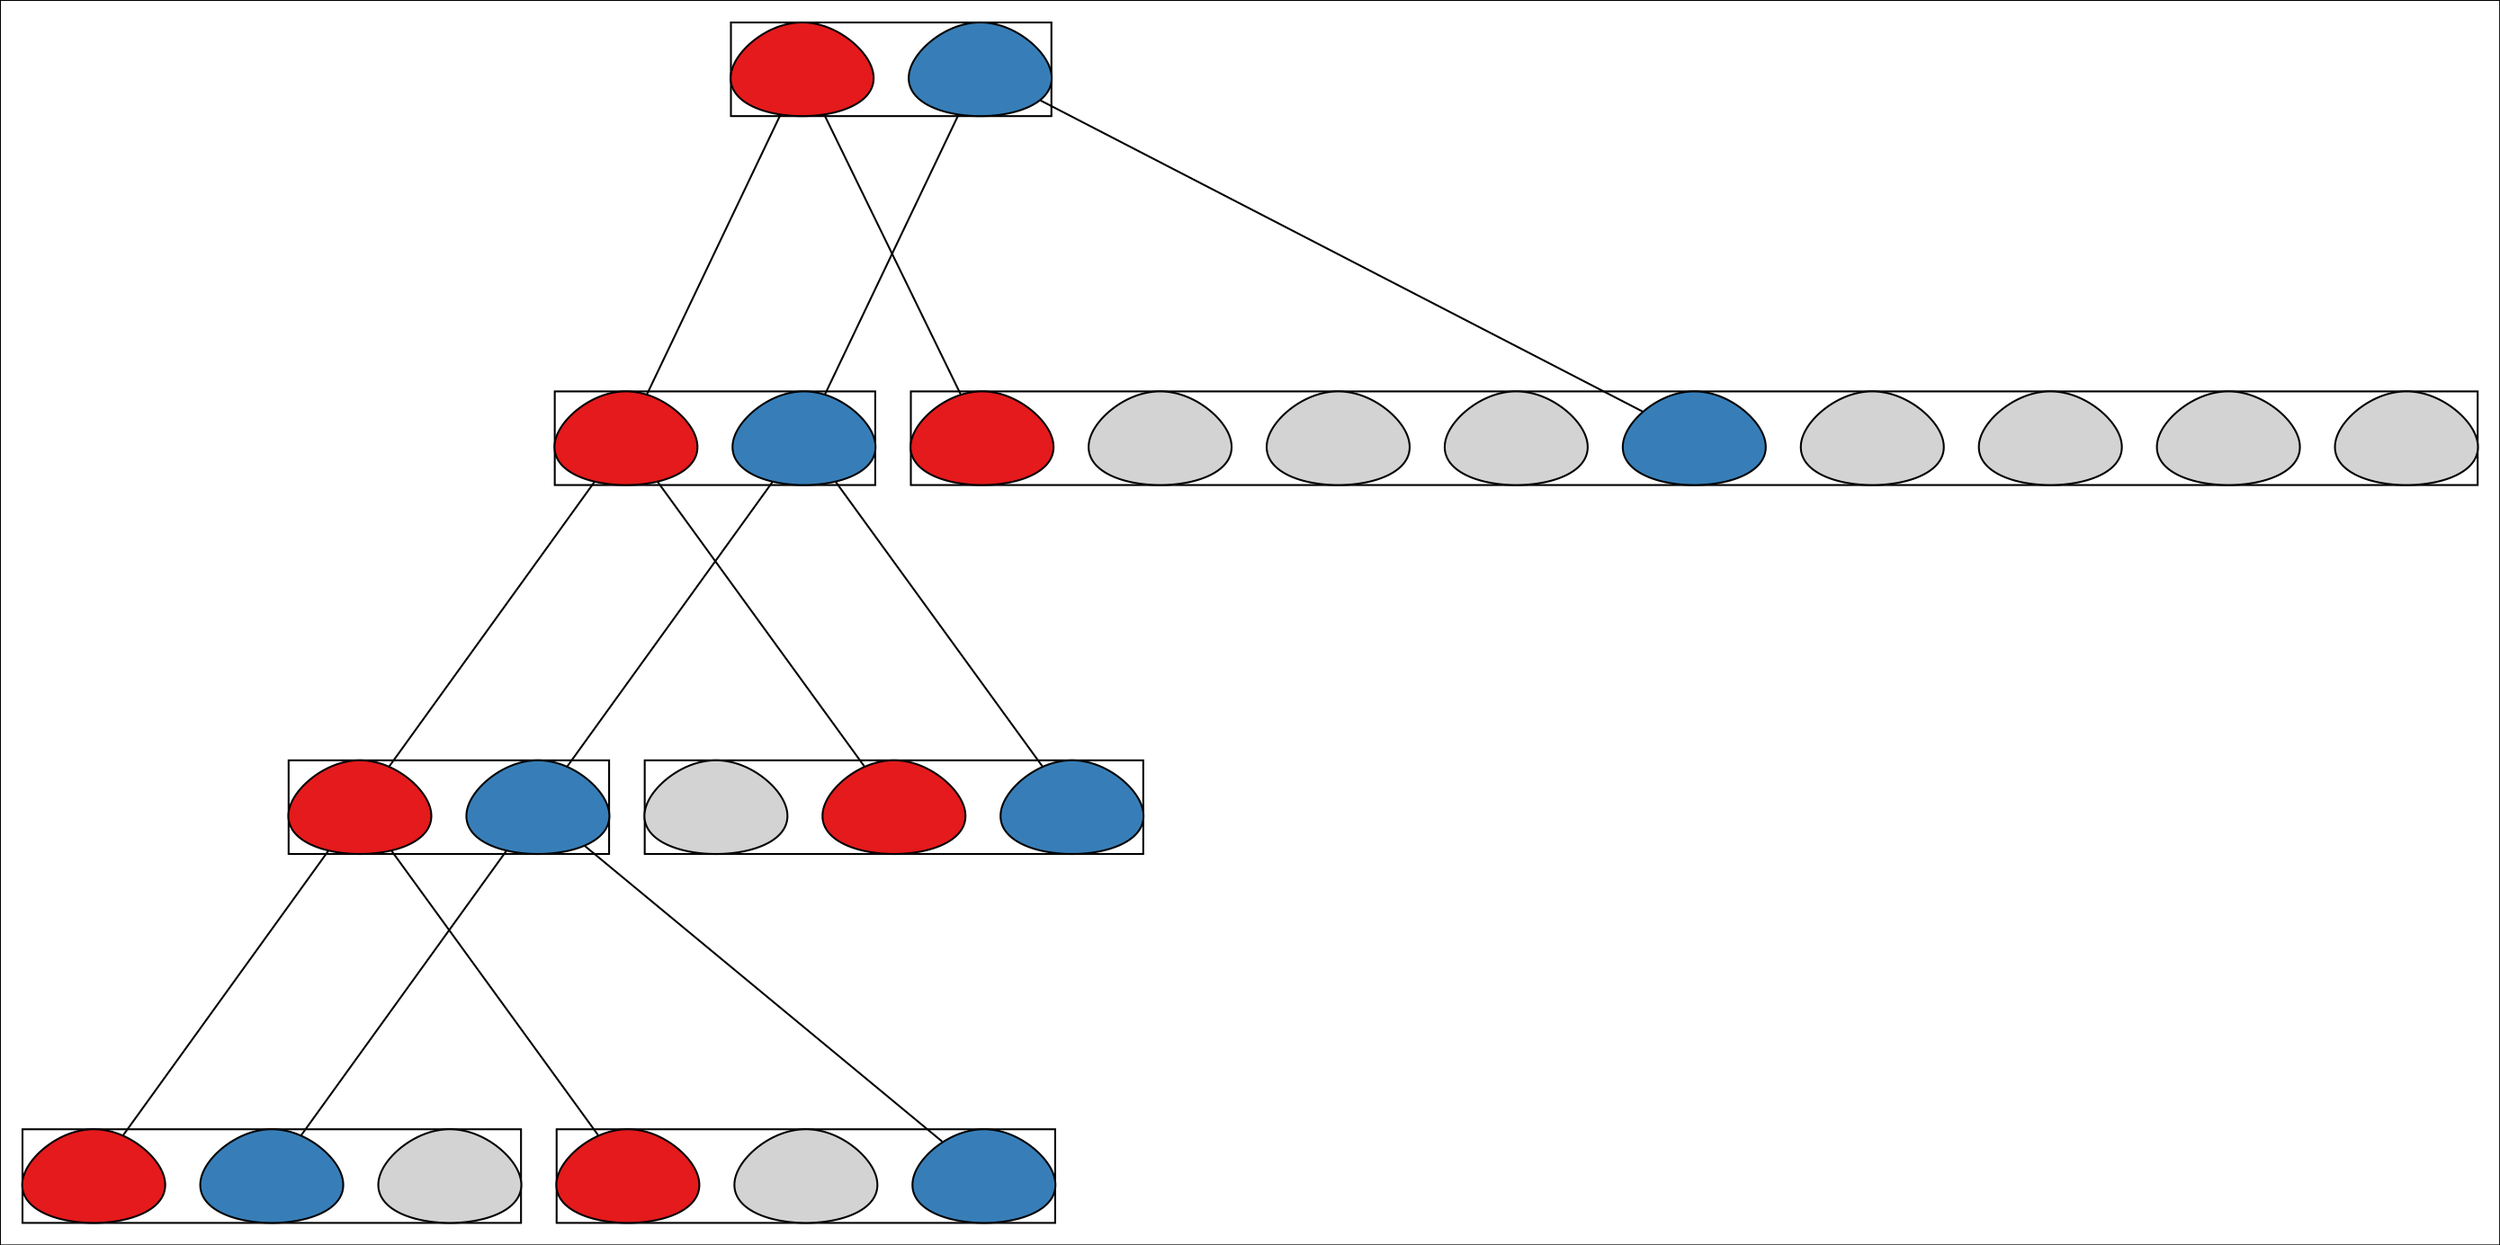 strict digraph G {
colorscheme=set13;
directed=True;
margin="0.0";
newrank=True;
outputorder=edgesfirst;
rankdir=TB;
splines=False;
"1#0" [colorscheme=set13, fillcolor=1, height="0.7", label="", shape=egg, style=filled, width=1];
"1#1" [colorscheme=set13, fillcolor=2, height="0.7", label="", shape=egg, style=filled, width=1];
subgraph cluster_1 {
label="";
rank=same;
"1#0";
"1#1";
}

"2#0" [colorscheme=set13, fillcolor=1, height="0.7", label="", shape=egg, style=filled, width=1];
"2#1" [colorscheme=set13, fillcolor=2, height="0.7", label="", shape=egg, style=filled, width=1];
subgraph cluster_2 {
label="";
rank=same;
"2#0";
"2#1";
}

"3#0" [height="0.7", label="", shape=egg, style=filled, width=1];
"3#1" [height="0.7", label="", shape=egg, style=filled, width=1];
"3#2" [height="0.7", label="", shape=egg, style=filled, width=1];
"3#3" [height="0.7", label="", shape=egg, style=filled, width=1];
"3#4" [colorscheme=set13, fillcolor=2, height="0.7", label="", shape=egg, style=filled, width=1];
"3#5" [height="0.7", label="", shape=egg, style=filled, width=1];
"3#6" [height="0.7", label="", shape=egg, style=filled, width=1];
"3#7" [height="0.7", label="", shape=egg, style=filled, width=1];
"3#8" [colorscheme=set13, fillcolor=1, height="0.7", label="", shape=egg, style=filled, width=1];
subgraph cluster_3 {
label="";
rank=sink;
"3#0";
"3#1";
"3#2";
"3#3";
"3#4";
"3#5";
"3#6";
"3#7";
"3#8";
}

"4#0" [colorscheme=set13, fillcolor=1, height="0.7", label="", shape=egg, style=filled, width=1];
"4#1" [colorscheme=set13, fillcolor=2, height="0.7", label="", shape=egg, style=filled, width=1];
subgraph cluster_4 {
label="";
rank=same;
"4#0";
"4#1";
}

"5#0" [colorscheme=set13, fillcolor=2, height="0.7", label="", shape=egg, style=filled, width=1];
"5#1" [colorscheme=set13, fillcolor=1, height="0.7", label="", shape=egg, style=filled, width=1];
"5#2" [height="0.7", label="", shape=egg, style=filled, width=1];
subgraph cluster_5 {
label="";
rank=sink;
"5#0";
"5#1";
"5#2";
}

"6#0" [height="0.7", label="", shape=egg, style=filled, width=1];
"6#1" [colorscheme=set13, fillcolor=2, height="0.7", label="", shape=egg, style=filled, width=1];
"6#2" [colorscheme=set13, fillcolor=1, height="0.7", label="", shape=egg, style=filled, width=1];
subgraph cluster_6 {
label="";
rank=sink;
"6#0";
"6#1";
"6#2";
}

"7#0" [colorscheme=set13, fillcolor=2, height="0.7", label="", shape=egg, style=filled, width=1];
"7#1" [height="0.7", label="", shape=egg, style=filled, width=1];
"7#2" [colorscheme=set13, fillcolor=1, height="0.7", label="", shape=egg, style=filled, width=1];
subgraph cluster_7 {
label="";
rank=sink;
"7#0";
"7#1";
"7#2";
}

"1#0" -> "2#0"  [dir=none, minlen=4, weight=1];
"1#0" -> "3#8"  [dir=none, minlen=4, weight=1];
"1#1" -> "2#1"  [dir=none, minlen=4, weight=1];
"1#1" -> "3#4"  [dir=none, minlen=4, weight=1];
"2#0" -> "4#0"  [dir=none, minlen=4, weight=1];
"2#0" -> "5#1"  [dir=none, minlen=4, weight=1];
"2#1" -> "4#1"  [dir=none, minlen=4, weight=1];
"2#1" -> "5#0"  [dir=none, minlen=4, weight=1];
"4#0" -> "6#2"  [dir=none, minlen=4, weight=1];
"4#0" -> "7#2"  [dir=none, minlen=4, weight=1];
"4#1" -> "6#1"  [dir=none, minlen=4, weight=1];
"4#1" -> "7#0"  [dir=none, minlen=4, weight=1];
}
